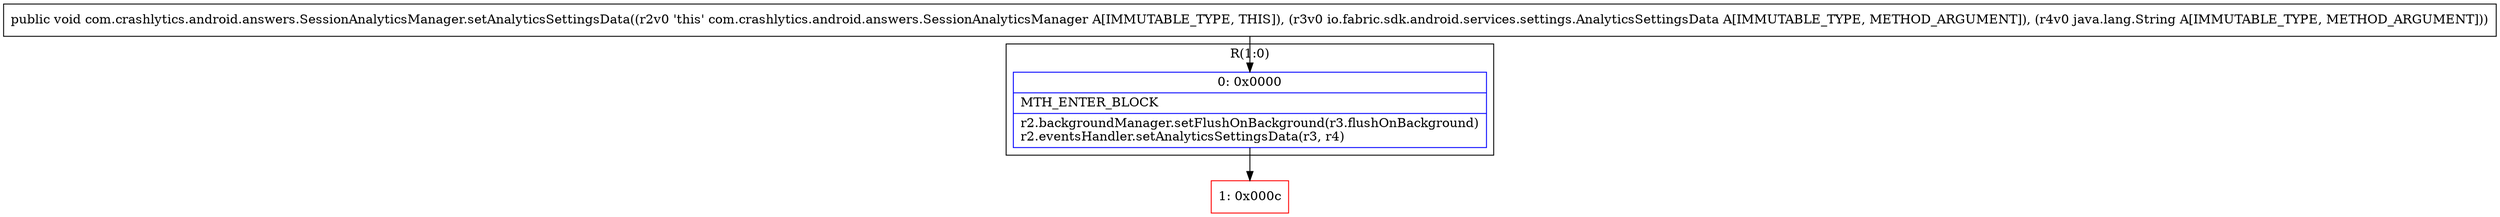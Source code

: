 digraph "CFG forcom.crashlytics.android.answers.SessionAnalyticsManager.setAnalyticsSettingsData(Lio\/fabric\/sdk\/android\/services\/settings\/AnalyticsSettingsData;Ljava\/lang\/String;)V" {
subgraph cluster_Region_668967617 {
label = "R(1:0)";
node [shape=record,color=blue];
Node_0 [shape=record,label="{0\:\ 0x0000|MTH_ENTER_BLOCK\l|r2.backgroundManager.setFlushOnBackground(r3.flushOnBackground)\lr2.eventsHandler.setAnalyticsSettingsData(r3, r4)\l}"];
}
Node_1 [shape=record,color=red,label="{1\:\ 0x000c}"];
MethodNode[shape=record,label="{public void com.crashlytics.android.answers.SessionAnalyticsManager.setAnalyticsSettingsData((r2v0 'this' com.crashlytics.android.answers.SessionAnalyticsManager A[IMMUTABLE_TYPE, THIS]), (r3v0 io.fabric.sdk.android.services.settings.AnalyticsSettingsData A[IMMUTABLE_TYPE, METHOD_ARGUMENT]), (r4v0 java.lang.String A[IMMUTABLE_TYPE, METHOD_ARGUMENT])) }"];
MethodNode -> Node_0;
Node_0 -> Node_1;
}

